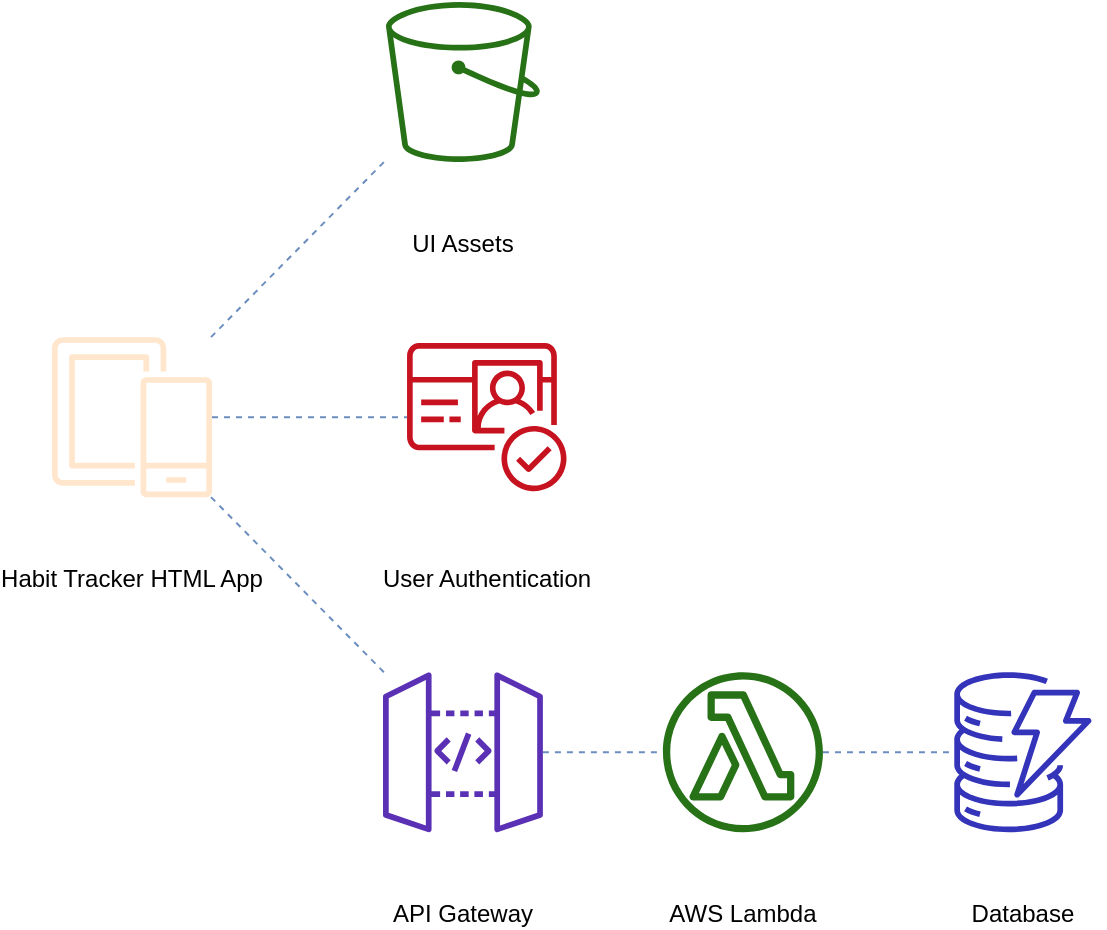 <mxfile>
    <diagram id="hC1a2R9r_TvosJMqt2YY" name="Page-1">
        <mxGraphModel dx="3027" dy="1960" grid="1" gridSize="10" guides="1" tooltips="1" connect="1" arrows="1" fold="1" page="1" pageScale="1" pageWidth="827" pageHeight="1169" math="0" shadow="0">
            <root>
                <mxCell id="0"/>
                <mxCell id="1" parent="0"/>
                <UserObject label="%component%" component="Habit Tracker HTML App" placeholders="1" id="22">
                    <mxCell style="shape=mxgraph.aws4.mobile;fillColor=#ffe6cc;strokeColor=#d79b00;verticalLabelPosition=bottom;aspect=fixed;" vertex="1" parent="1">
                        <mxGeometry x="-690" y="307.568" width="80" height="80" as="geometry"/>
                    </mxCell>
                </UserObject>
                <UserObject label="%component%" component="UI Assets" placeholders="1" id="23">
                    <mxCell style="shape=mxgraph.aws4.s3;fillColor=#277116;strokeColor=#ffffff;verticalLabelPosition=bottom;aspect=fixed;" vertex="1" parent="1">
                        <mxGeometry x="-524.52" y="140" width="80" height="80" as="geometry"/>
                    </mxCell>
                </UserObject>
                <UserObject label="%component%" component="User Authentication" placeholders="1" id="24">
                    <mxCell style="shape=mxgraph.aws4.cognito;fillColor=#C7131F;strokeColor=#ffffff;verticalLabelPosition=bottom;aspect=fixed;" vertex="1" parent="1">
                        <mxGeometry x="-512.482" y="307.564" width="80" height="80" as="geometry"/>
                    </mxCell>
                </UserObject>
                <UserObject label="%component%" component="API Gateway" placeholders="1" id="25">
                    <mxCell style="shape=mxgraph.aws4.api_gateway;fillColor=#5A30B5;strokeColor=#ffffff;verticalLabelPosition=bottom;aspect=fixed;" vertex="1" parent="1">
                        <mxGeometry x="-524.52" y="475.128" width="80" height="80" as="geometry"/>
                    </mxCell>
                </UserObject>
                <UserObject label="%component%" component="AWS Lambda" placeholders="1" id="26">
                    <mxCell style="shape=mxgraph.aws4.lambda_function;fillColor=#277116;strokeColor=none;verticalLabelPosition=bottom;aspect=fixed;" vertex="1" parent="1">
                        <mxGeometry x="-384.52" y="475.132" width="80" height="80" as="geometry"/>
                    </mxCell>
                </UserObject>
                <UserObject label="%component%" component="Database" placeholders="1" id="27">
                    <mxCell style="shape=mxgraph.aws4.dynamodb;fillColor=#3334B9;strokeColor=#ffffff;verticalLabelPosition=bottom;aspect=fixed;" vertex="1" parent="1">
                        <mxGeometry x="-244.52" y="475.132" width="80" height="80" as="geometry"/>
                    </mxCell>
                </UserObject>
                <mxCell id="28" value="" style="curved=0;endArrow=none;endFill=0;dashed=1;strokeColor=#6c8ebf;" edge="1" parent="1" source="22" target="23">
                    <mxGeometry relative="1" as="geometry"/>
                </mxCell>
                <mxCell id="29" value="" style="curved=0;endArrow=none;endFill=0;dashed=1;strokeColor=#6c8ebf;" edge="1" parent="1" source="22" target="24">
                    <mxGeometry relative="1" as="geometry"/>
                </mxCell>
                <mxCell id="30" value="" style="curved=0;endArrow=none;endFill=0;dashed=1;strokeColor=#6c8ebf;" edge="1" parent="1" source="22" target="25">
                    <mxGeometry relative="1" as="geometry"/>
                </mxCell>
                <mxCell id="31" value="" style="curved=0;endArrow=none;endFill=0;dashed=1;strokeColor=#6c8ebf;" edge="1" parent="1" source="25" target="26">
                    <mxGeometry relative="1" as="geometry"/>
                </mxCell>
                <mxCell id="32" value="" style="curved=0;endArrow=none;endFill=0;dashed=1;strokeColor=#6c8ebf;" edge="1" parent="1" source="26" target="27">
                    <mxGeometry relative="1" as="geometry"/>
                </mxCell>
            </root>
        </mxGraphModel>
    </diagram>
</mxfile>